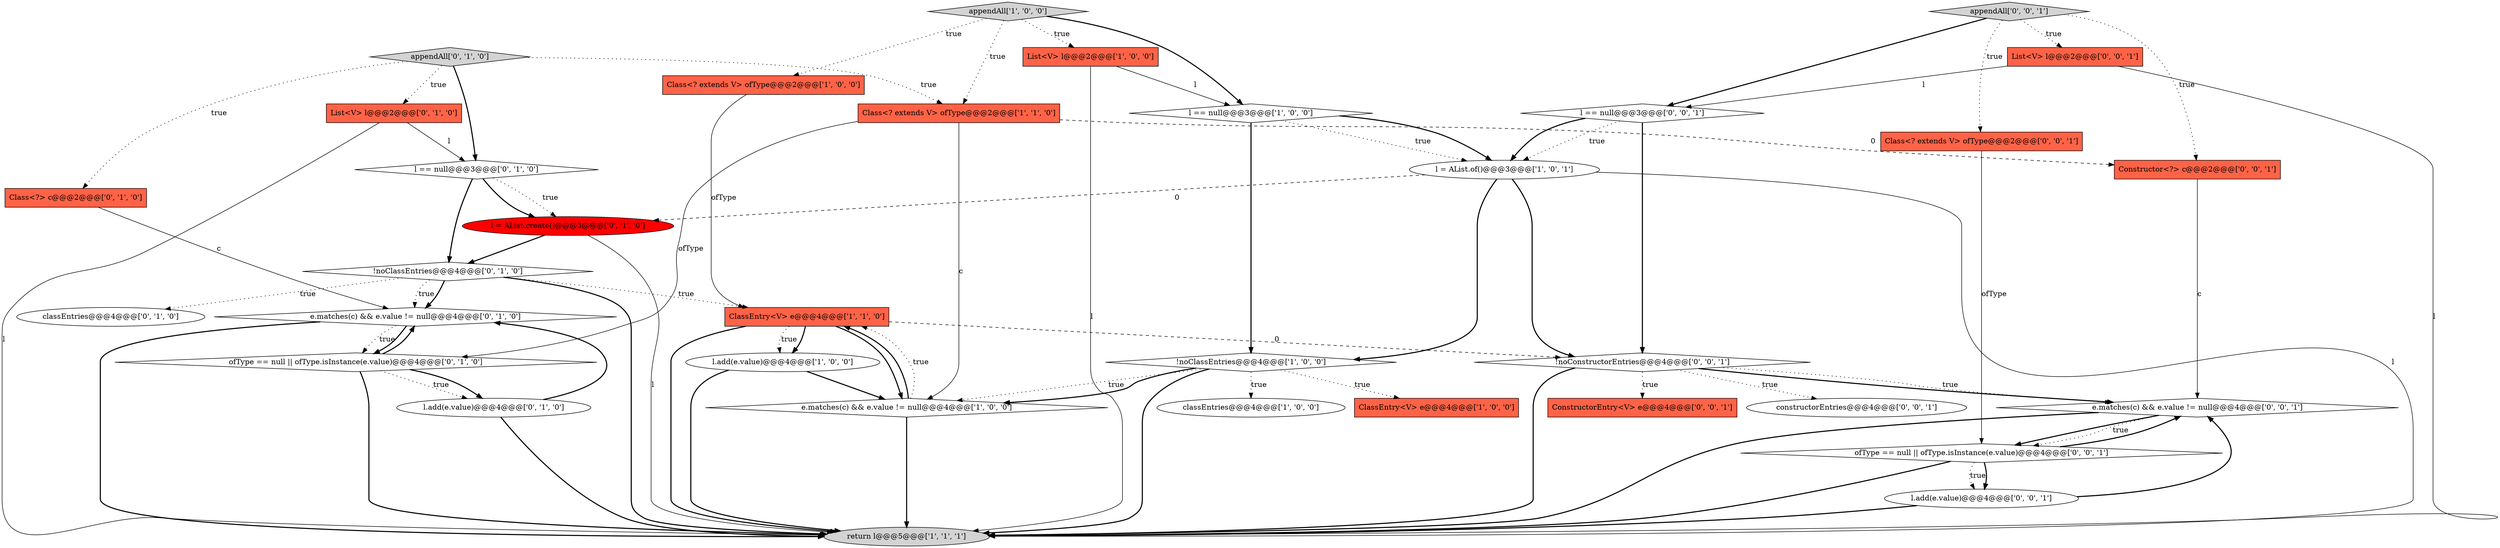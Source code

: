 digraph {
3 [style = filled, label = "appendAll['1', '0', '0']", fillcolor = lightgray, shape = diamond image = "AAA0AAABBB1BBB"];
17 [style = filled, label = "Class<?> c@@@2@@@['0', '1', '0']", fillcolor = tomato, shape = box image = "AAA0AAABBB2BBB"];
0 [style = filled, label = "l.add(e.value)@@@4@@@['1', '0', '0']", fillcolor = white, shape = ellipse image = "AAA0AAABBB1BBB"];
18 [style = filled, label = "e.matches(c) && e.value != null@@@4@@@['0', '1', '0']", fillcolor = white, shape = diamond image = "AAA0AAABBB2BBB"];
1 [style = filled, label = "Class<? extends V> ofType@@@2@@@['1', '0', '0']", fillcolor = tomato, shape = box image = "AAA0AAABBB1BBB"];
11 [style = filled, label = "ClassEntry<V> e@@@4@@@['1', '0', '0']", fillcolor = tomato, shape = box image = "AAA0AAABBB1BBB"];
32 [style = filled, label = "l.add(e.value)@@@4@@@['0', '0', '1']", fillcolor = white, shape = ellipse image = "AAA0AAABBB3BBB"];
10 [style = filled, label = "classEntries@@@4@@@['1', '0', '0']", fillcolor = white, shape = ellipse image = "AAA0AAABBB1BBB"];
12 [style = filled, label = "ClassEntry<V> e@@@4@@@['1', '1', '0']", fillcolor = tomato, shape = box image = "AAA0AAABBB1BBB"];
14 [style = filled, label = "appendAll['0', '1', '0']", fillcolor = lightgray, shape = diamond image = "AAA0AAABBB2BBB"];
7 [style = filled, label = "List<V> l@@@2@@@['1', '0', '0']", fillcolor = tomato, shape = box image = "AAA0AAABBB1BBB"];
19 [style = filled, label = "l == null@@@3@@@['0', '1', '0']", fillcolor = white, shape = diamond image = "AAA0AAABBB2BBB"];
6 [style = filled, label = "return l@@@5@@@['1', '1', '1']", fillcolor = lightgray, shape = ellipse image = "AAA0AAABBB1BBB"];
4 [style = filled, label = "!noClassEntries@@@4@@@['1', '0', '0']", fillcolor = white, shape = diamond image = "AAA0AAABBB1BBB"];
30 [style = filled, label = "Constructor<?> c@@@2@@@['0', '0', '1']", fillcolor = tomato, shape = box image = "AAA0AAABBB3BBB"];
5 [style = filled, label = "e.matches(c) && e.value != null@@@4@@@['1', '0', '0']", fillcolor = white, shape = diamond image = "AAA0AAABBB1BBB"];
9 [style = filled, label = "Class<? extends V> ofType@@@2@@@['1', '1', '0']", fillcolor = tomato, shape = box image = "AAA0AAABBB1BBB"];
23 [style = filled, label = "l == null@@@3@@@['0', '0', '1']", fillcolor = white, shape = diamond image = "AAA0AAABBB3BBB"];
13 [style = filled, label = "List<V> l@@@2@@@['0', '1', '0']", fillcolor = tomato, shape = box image = "AAA0AAABBB2BBB"];
27 [style = filled, label = "Class<? extends V> ofType@@@2@@@['0', '0', '1']", fillcolor = tomato, shape = box image = "AAA0AAABBB3BBB"];
26 [style = filled, label = "ConstructorEntry<V> e@@@4@@@['0', '0', '1']", fillcolor = tomato, shape = box image = "AAA0AAABBB3BBB"];
24 [style = filled, label = "ofType == null || ofType.isInstance(e.value)@@@4@@@['0', '0', '1']", fillcolor = white, shape = diamond image = "AAA0AAABBB3BBB"];
20 [style = filled, label = "classEntries@@@4@@@['0', '1', '0']", fillcolor = white, shape = ellipse image = "AAA0AAABBB2BBB"];
2 [style = filled, label = "l == null@@@3@@@['1', '0', '0']", fillcolor = white, shape = diamond image = "AAA0AAABBB1BBB"];
21 [style = filled, label = "l = AList.create()@@@3@@@['0', '1', '0']", fillcolor = red, shape = ellipse image = "AAA1AAABBB2BBB"];
29 [style = filled, label = "appendAll['0', '0', '1']", fillcolor = lightgray, shape = diamond image = "AAA0AAABBB3BBB"];
28 [style = filled, label = "List<V> l@@@2@@@['0', '0', '1']", fillcolor = tomato, shape = box image = "AAA0AAABBB3BBB"];
8 [style = filled, label = "l = AList.of()@@@3@@@['1', '0', '1']", fillcolor = white, shape = ellipse image = "AAA0AAABBB1BBB"];
22 [style = filled, label = "l.add(e.value)@@@4@@@['0', '1', '0']", fillcolor = white, shape = ellipse image = "AAA0AAABBB2BBB"];
16 [style = filled, label = "ofType == null || ofType.isInstance(e.value)@@@4@@@['0', '1', '0']", fillcolor = white, shape = diamond image = "AAA0AAABBB2BBB"];
31 [style = filled, label = "e.matches(c) && e.value != null@@@4@@@['0', '0', '1']", fillcolor = white, shape = diamond image = "AAA0AAABBB3BBB"];
25 [style = filled, label = "constructorEntries@@@4@@@['0', '0', '1']", fillcolor = white, shape = ellipse image = "AAA0AAABBB3BBB"];
33 [style = filled, label = "!noConstructorEntries@@@4@@@['0', '0', '1']", fillcolor = white, shape = diamond image = "AAA0AAABBB3BBB"];
15 [style = filled, label = "!noClassEntries@@@4@@@['0', '1', '0']", fillcolor = white, shape = diamond image = "AAA0AAABBB2BBB"];
21->6 [style = solid, label="l"];
4->5 [style = dotted, label="true"];
28->23 [style = solid, label="l"];
8->33 [style = bold, label=""];
3->7 [style = dotted, label="true"];
16->18 [style = bold, label=""];
24->32 [style = dotted, label="true"];
12->33 [style = dashed, label="0"];
12->5 [style = bold, label=""];
23->8 [style = dotted, label="true"];
18->16 [style = dotted, label="true"];
4->6 [style = bold, label=""];
4->10 [style = dotted, label="true"];
0->6 [style = bold, label=""];
1->12 [style = solid, label="ofType"];
29->27 [style = dotted, label="true"];
21->15 [style = bold, label=""];
16->6 [style = bold, label=""];
7->2 [style = solid, label="l"];
15->18 [style = dotted, label="true"];
33->6 [style = bold, label=""];
31->24 [style = bold, label=""];
24->32 [style = bold, label=""];
4->11 [style = dotted, label="true"];
15->20 [style = dotted, label="true"];
14->19 [style = bold, label=""];
15->6 [style = bold, label=""];
19->21 [style = dotted, label="true"];
29->23 [style = bold, label=""];
5->12 [style = dotted, label="true"];
3->9 [style = dotted, label="true"];
16->22 [style = dotted, label="true"];
16->22 [style = bold, label=""];
23->8 [style = bold, label=""];
12->6 [style = bold, label=""];
9->5 [style = solid, label="c"];
2->4 [style = bold, label=""];
33->26 [style = dotted, label="true"];
12->0 [style = bold, label=""];
15->18 [style = bold, label=""];
14->13 [style = dotted, label="true"];
32->6 [style = bold, label=""];
27->24 [style = solid, label="ofType"];
7->6 [style = solid, label="l"];
14->17 [style = dotted, label="true"];
8->21 [style = dashed, label="0"];
33->25 [style = dotted, label="true"];
18->16 [style = bold, label=""];
22->18 [style = bold, label=""];
23->33 [style = bold, label=""];
31->6 [style = bold, label=""];
5->6 [style = bold, label=""];
29->28 [style = dotted, label="true"];
3->2 [style = bold, label=""];
5->12 [style = bold, label=""];
18->6 [style = bold, label=""];
24->31 [style = bold, label=""];
30->31 [style = solid, label="c"];
13->19 [style = solid, label="l"];
13->6 [style = solid, label="l"];
29->30 [style = dotted, label="true"];
12->0 [style = dotted, label="true"];
8->6 [style = solid, label="l"];
15->12 [style = dotted, label="true"];
33->31 [style = bold, label=""];
22->6 [style = bold, label=""];
19->21 [style = bold, label=""];
31->24 [style = dotted, label="true"];
14->9 [style = dotted, label="true"];
9->16 [style = solid, label="ofType"];
8->4 [style = bold, label=""];
19->15 [style = bold, label=""];
24->6 [style = bold, label=""];
33->31 [style = dotted, label="true"];
3->1 [style = dotted, label="true"];
4->5 [style = bold, label=""];
32->31 [style = bold, label=""];
9->30 [style = dashed, label="0"];
2->8 [style = dotted, label="true"];
2->8 [style = bold, label=""];
0->5 [style = bold, label=""];
28->6 [style = solid, label="l"];
17->18 [style = solid, label="c"];
}
